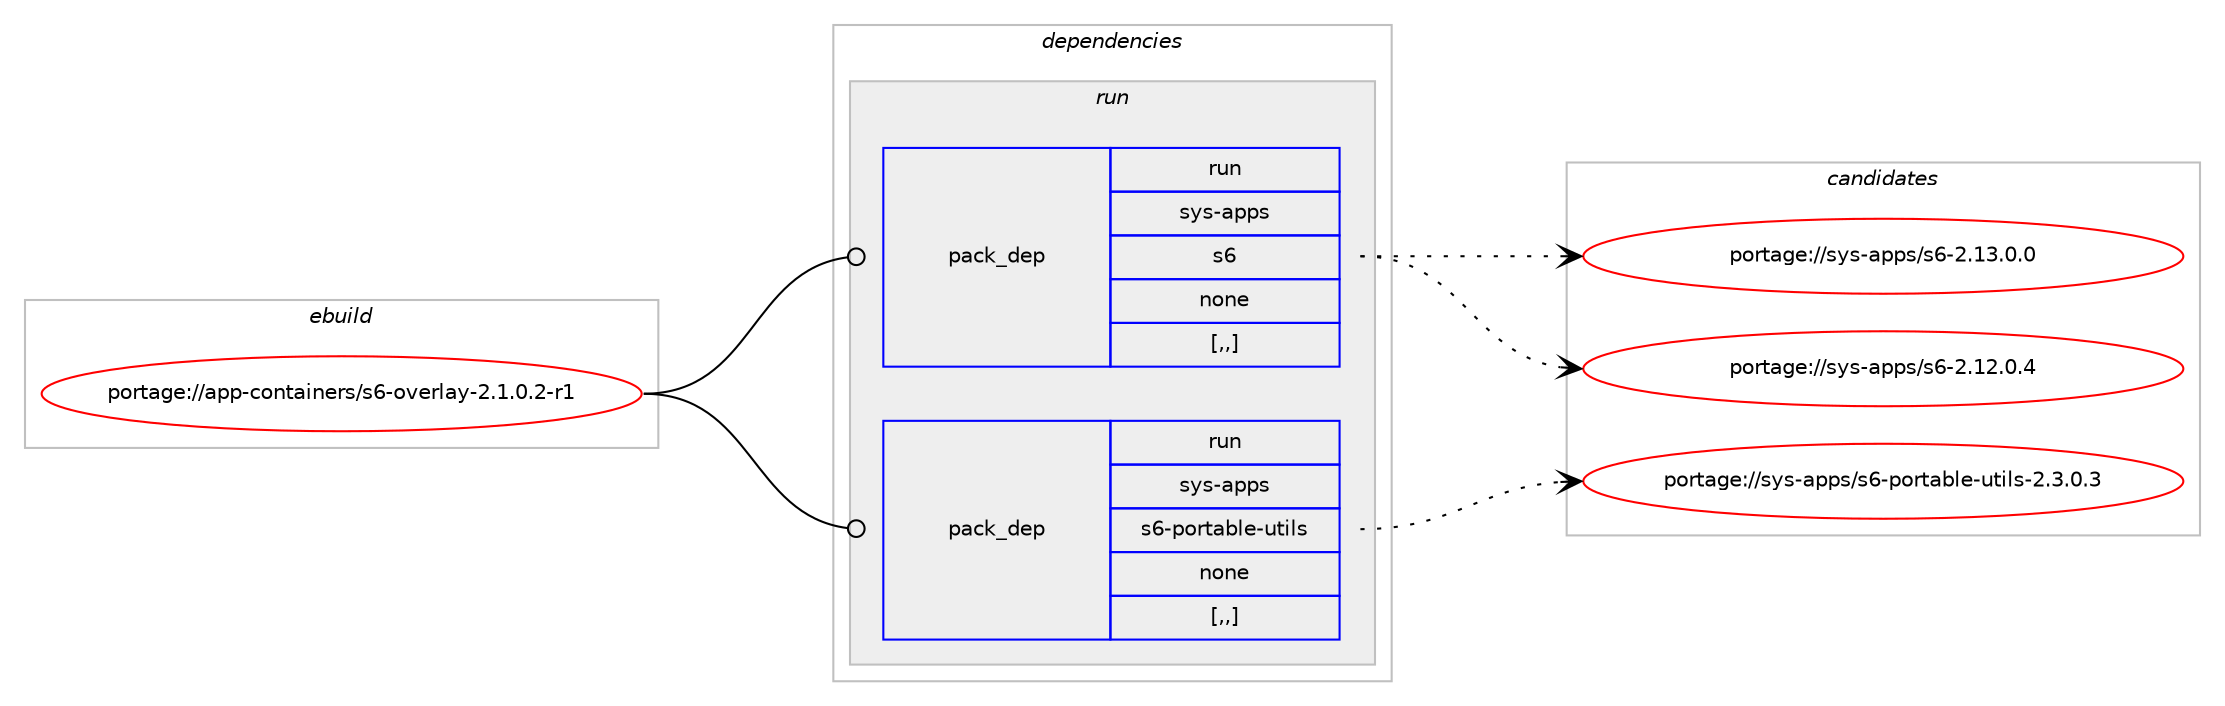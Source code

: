 digraph prolog {

# *************
# Graph options
# *************

newrank=true;
concentrate=true;
compound=true;
graph [rankdir=LR,fontname=Helvetica,fontsize=10,ranksep=1.5];#, ranksep=2.5, nodesep=0.2];
edge  [arrowhead=vee];
node  [fontname=Helvetica,fontsize=10];

# **********
# The ebuild
# **********

subgraph cluster_leftcol {
color=gray;
label=<<i>ebuild</i>>;
id [label="portage://app-containers/s6-overlay-2.1.0.2-r1", color=red, width=4, href="../app-containers/s6-overlay-2.1.0.2-r1.svg"];
}

# ****************
# The dependencies
# ****************

subgraph cluster_midcol {
color=gray;
label=<<i>dependencies</i>>;
subgraph cluster_compile {
fillcolor="#eeeeee";
style=filled;
label=<<i>compile</i>>;
}
subgraph cluster_compileandrun {
fillcolor="#eeeeee";
style=filled;
label=<<i>compile and run</i>>;
}
subgraph cluster_run {
fillcolor="#eeeeee";
style=filled;
label=<<i>run</i>>;
subgraph pack8710 {
dependency11983 [label=<<TABLE BORDER="0" CELLBORDER="1" CELLSPACING="0" CELLPADDING="4" WIDTH="220"><TR><TD ROWSPAN="6" CELLPADDING="30">pack_dep</TD></TR><TR><TD WIDTH="110">run</TD></TR><TR><TD>sys-apps</TD></TR><TR><TD>s6</TD></TR><TR><TD>none</TD></TR><TR><TD>[,,]</TD></TR></TABLE>>, shape=none, color=blue];
}
id:e -> dependency11983:w [weight=20,style="solid",arrowhead="odot"];
subgraph pack8711 {
dependency11984 [label=<<TABLE BORDER="0" CELLBORDER="1" CELLSPACING="0" CELLPADDING="4" WIDTH="220"><TR><TD ROWSPAN="6" CELLPADDING="30">pack_dep</TD></TR><TR><TD WIDTH="110">run</TD></TR><TR><TD>sys-apps</TD></TR><TR><TD>s6-portable-utils</TD></TR><TR><TD>none</TD></TR><TR><TD>[,,]</TD></TR></TABLE>>, shape=none, color=blue];
}
id:e -> dependency11984:w [weight=20,style="solid",arrowhead="odot"];
}
}

# **************
# The candidates
# **************

subgraph cluster_choices {
rank=same;
color=gray;
label=<<i>candidates</i>>;

subgraph choice8710 {
color=black;
nodesep=1;
choice11512111545971121121154711554455046495146484648 [label="portage://sys-apps/s6-2.13.0.0", color=red, width=4,href="../sys-apps/s6-2.13.0.0.svg"];
choice11512111545971121121154711554455046495046484652 [label="portage://sys-apps/s6-2.12.0.4", color=red, width=4,href="../sys-apps/s6-2.12.0.4.svg"];
dependency11983:e -> choice11512111545971121121154711554455046495146484648:w [style=dotted,weight="100"];
dependency11983:e -> choice11512111545971121121154711554455046495046484652:w [style=dotted,weight="100"];
}
subgraph choice8711 {
color=black;
nodesep=1;
choice11512111545971121121154711554451121111141169798108101451171161051081154550465146484651 [label="portage://sys-apps/s6-portable-utils-2.3.0.3", color=red, width=4,href="../sys-apps/s6-portable-utils-2.3.0.3.svg"];
dependency11984:e -> choice11512111545971121121154711554451121111141169798108101451171161051081154550465146484651:w [style=dotted,weight="100"];
}
}

}
